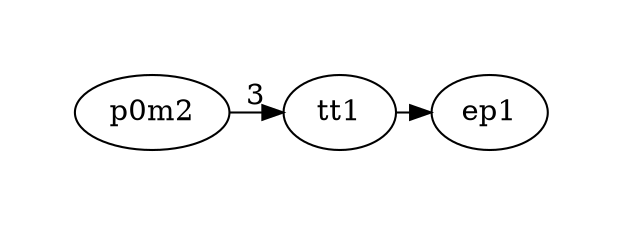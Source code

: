 digraph A {
splines = ortho
rankdir=LR;
ratio=fill
graph [pad="0.5", nodesep="0.25", ranksep="0.2"];
margin=0;

p0m2

tt1

ep1

p0m2 -> tt1 [style="inhibitor", label="3"]
tt1 -> ep1 


}
